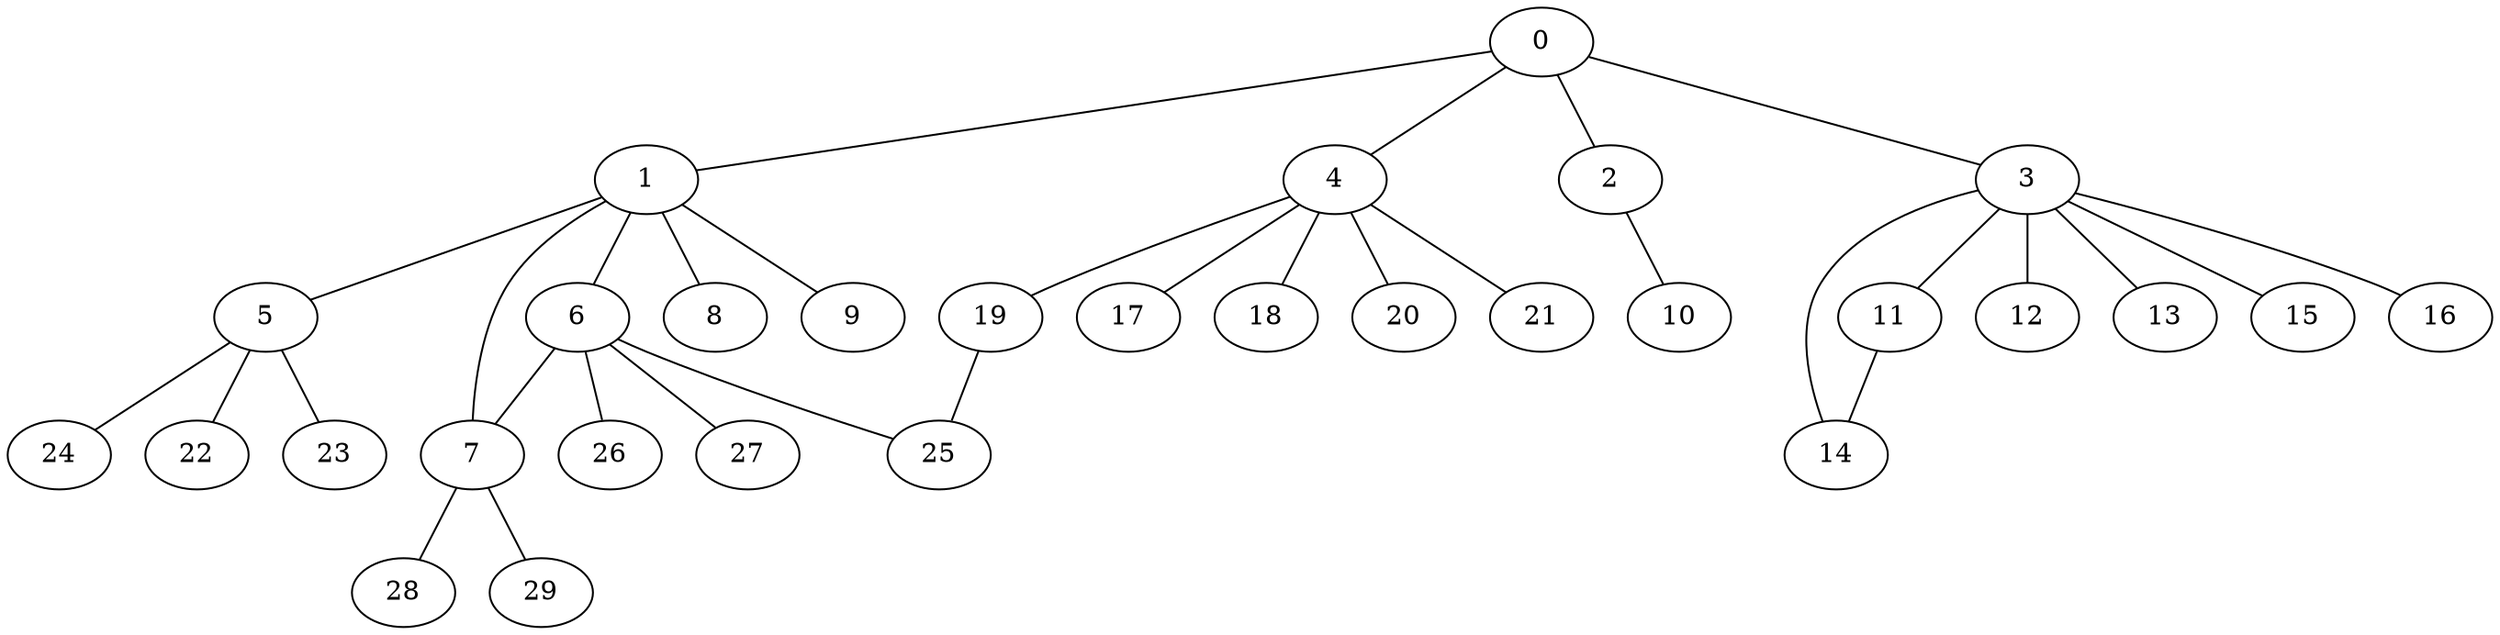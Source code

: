 
graph graphname {
    0 -- 1
0 -- 2
0 -- 3
0 -- 4
1 -- 5
1 -- 6
1 -- 7
1 -- 8
1 -- 9
2 -- 10
3 -- 11
3 -- 12
3 -- 13
3 -- 14
3 -- 15
3 -- 16
4 -- 17
4 -- 18
4 -- 19
4 -- 20
4 -- 21
5 -- 24
5 -- 22
5 -- 23
6 -- 26
6 -- 27
6 -- 25
6 -- 7
7 -- 28
7 -- 29
11 -- 14
19 -- 25

}

